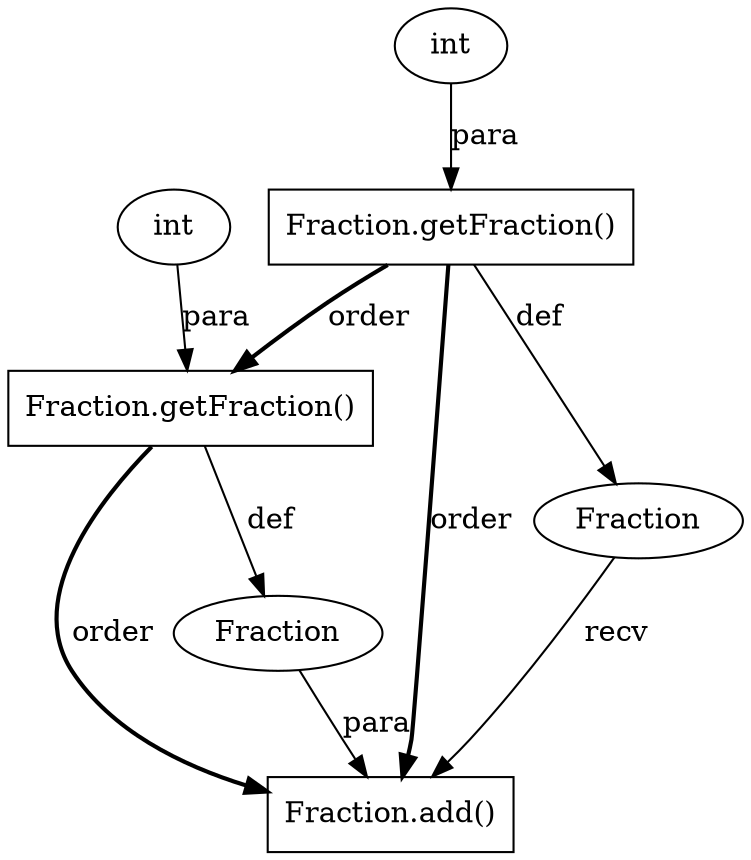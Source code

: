 digraph "AUG" {

  1 [ label="Fraction.add()" shape="box" ];
  2 [ label="Fraction" shape="ellipse" ];
  3 [ label="Fraction.getFraction()" shape="box" ];
  4 [ label="int" shape="ellipse" ];
  5 [ label="Fraction" shape="ellipse" ];
  6 [ label="Fraction.getFraction()" shape="box" ];
  7 [ label="int" shape="ellipse" ];
  3 -> 1 [ label="order" style="bold" ];
  6 -> 1 [ label="order" style="bold" ];
  2 -> 1 [ label="recv" style="solid" ];
  5 -> 1 [ label="para" style="solid" ];
  3 -> 2 [ label="def" style="solid" ];
  4 -> 3 [ label="para" style="solid" ];
  6 -> 5 [ label="def" style="solid" ];
  7 -> 6 [ label="para" style="solid" ];
  3 -> 6 [ label="order" style="bold" ];
}
